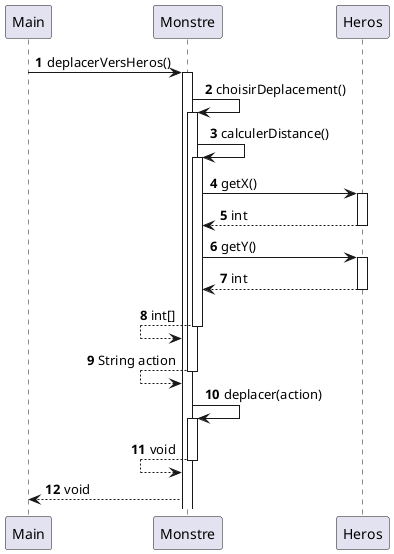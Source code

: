 @startuml
'https://plantuml.com/sequence-diagram

autonumber

Main -> Monstre : deplacerVersHeros()
activate Monstre

Monstre -> Monstre : choisirDeplacement()
activate Monstre


Monstre -> Monstre : calculerDistance()
activate Monstre

Monstre -> Heros : getX()
activate Heros
Monstre <-- Heros : int
deactivate Heros

Monstre -> Heros : getY()
activate Heros
Monstre <-- Heros : int
deactivate Heros

Monstre <-- Monstre: int[]
deactivate Monstre
Monstre <-- Monstre : String action

deactivate Monstre

Monstre -> Monstre: deplacer(action)
activate Monstre
Monstre <-- Monstre: void


deactivate Monstre

Main <-- Monstre : void

@enduml